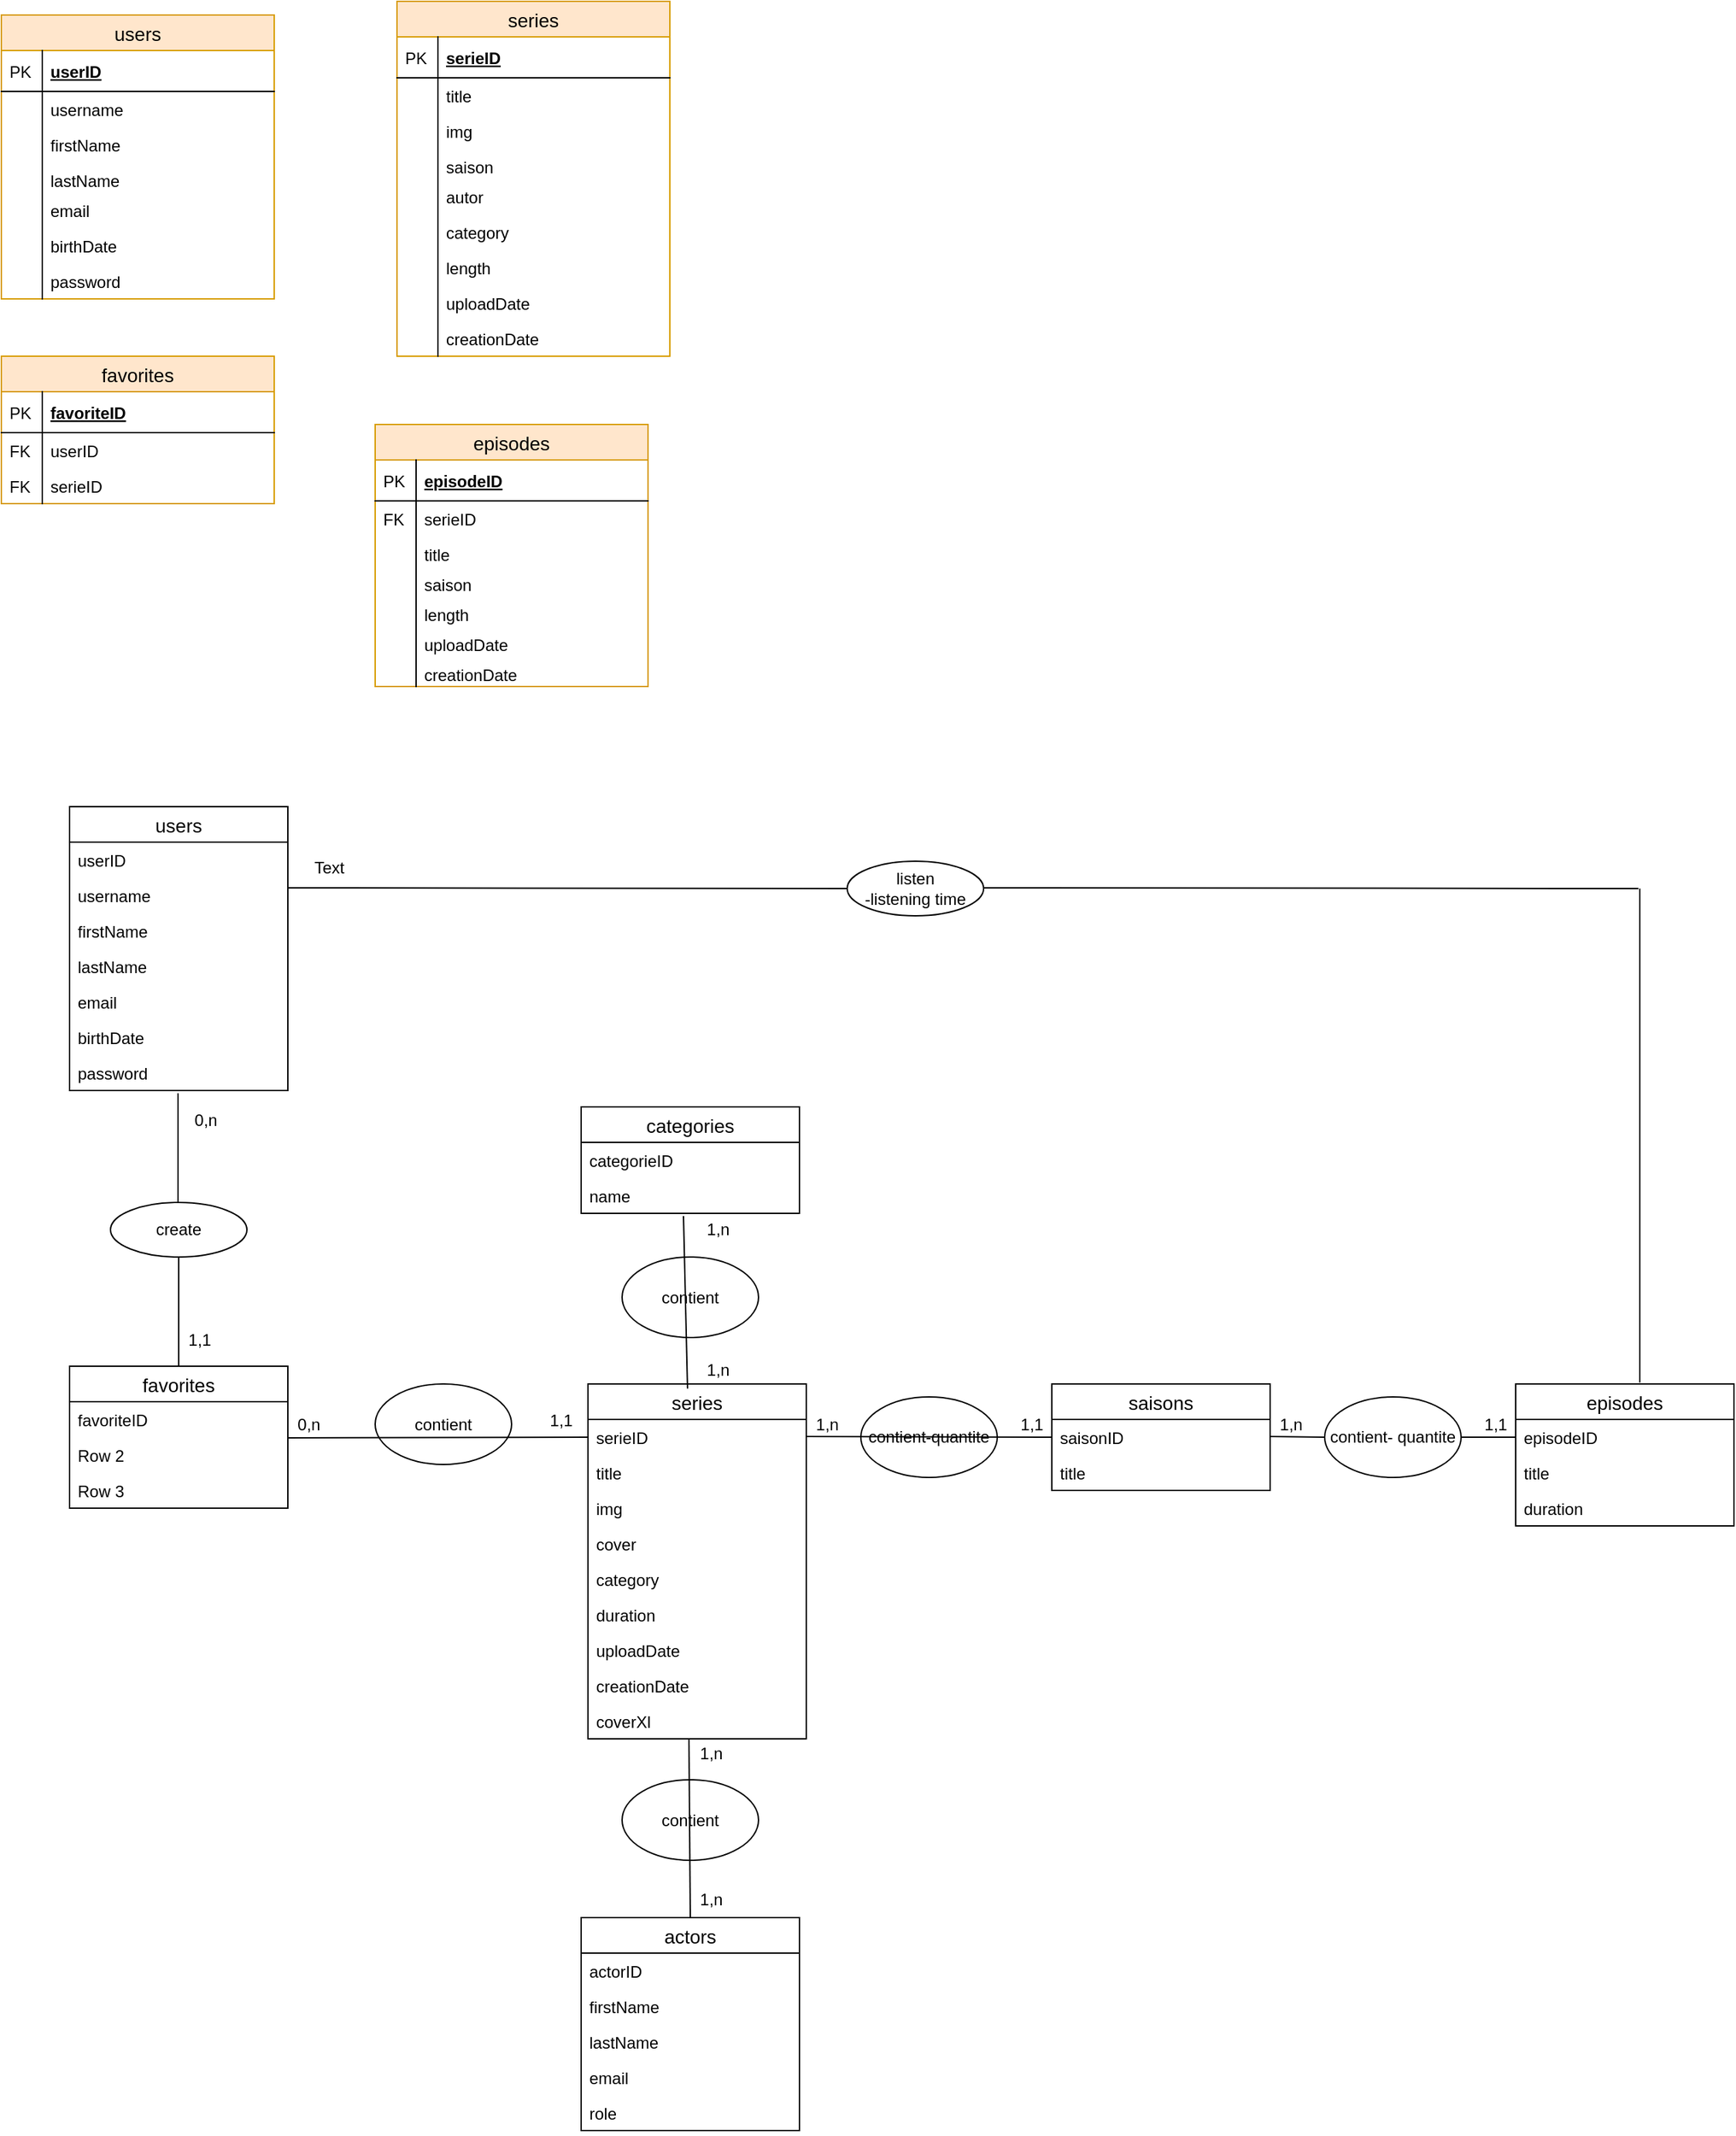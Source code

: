 <mxfile version="13.1.12" type="device"><diagram id="crgPPDmMDGLK45nEYHsA" name="Page-1"><mxGraphModel dx="2003" dy="1057" grid="1" gridSize="10" guides="1" tooltips="1" connect="1" arrows="1" fold="1" page="1" pageScale="1" pageWidth="827" pageHeight="1169" math="0" shadow="0"><root><mxCell id="0"/><mxCell id="1" parent="0"/><mxCell id="2c1W7sMY2z78DCU96p5a-81" value="users" style="swimlane;fontStyle=0;childLayout=stackLayout;horizontal=1;startSize=26;horizontalStack=0;resizeParent=1;resizeParentMax=0;resizeLast=0;collapsible=1;marginBottom=0;align=center;fontSize=14;strokeWidth=1;fillColor=#ffe6cc;strokeColor=#d79b00;" parent="1" vertex="1"><mxGeometry x="40" y="40" width="200" height="208" as="geometry"/></mxCell><mxCell id="2c1W7sMY2z78DCU96p5a-82" value="userID" style="shape=partialRectangle;top=0;left=0;right=0;bottom=1;align=left;verticalAlign=middle;fillColor=none;spacingLeft=34;spacingRight=4;overflow=hidden;rotatable=0;points=[[0,0.5],[1,0.5]];portConstraint=eastwest;dropTarget=0;fontStyle=5;fontSize=12;" parent="2c1W7sMY2z78DCU96p5a-81" vertex="1"><mxGeometry y="26" width="200" height="30" as="geometry"/></mxCell><mxCell id="2c1W7sMY2z78DCU96p5a-83" value="PK" style="shape=partialRectangle;top=0;left=0;bottom=0;fillColor=none;align=left;verticalAlign=middle;spacingLeft=4;spacingRight=4;overflow=hidden;rotatable=0;points=[];portConstraint=eastwest;part=1;fontSize=12;" parent="2c1W7sMY2z78DCU96p5a-82" vertex="1" connectable="0"><mxGeometry width="30" height="30" as="geometry"/></mxCell><mxCell id="2c1W7sMY2z78DCU96p5a-84" value="username" style="shape=partialRectangle;top=0;left=0;right=0;bottom=0;align=left;verticalAlign=top;fillColor=none;spacingLeft=34;spacingRight=4;overflow=hidden;rotatable=0;points=[[0,0.5],[1,0.5]];portConstraint=eastwest;dropTarget=0;fontSize=12;" parent="2c1W7sMY2z78DCU96p5a-81" vertex="1"><mxGeometry y="56" width="200" height="26" as="geometry"/></mxCell><mxCell id="2c1W7sMY2z78DCU96p5a-85" value="" style="shape=partialRectangle;top=0;left=0;bottom=0;fillColor=none;align=left;verticalAlign=top;spacingLeft=4;spacingRight=4;overflow=hidden;rotatable=0;points=[];portConstraint=eastwest;part=1;fontSize=12;" parent="2c1W7sMY2z78DCU96p5a-84" vertex="1" connectable="0"><mxGeometry width="30" height="26" as="geometry"/></mxCell><mxCell id="2c1W7sMY2z78DCU96p5a-86" value="firstName" style="shape=partialRectangle;top=0;left=0;right=0;bottom=0;align=left;verticalAlign=top;fillColor=none;spacingLeft=34;spacingRight=4;overflow=hidden;rotatable=0;points=[[0,0.5],[1,0.5]];portConstraint=eastwest;dropTarget=0;fontSize=12;" parent="2c1W7sMY2z78DCU96p5a-81" vertex="1"><mxGeometry y="82" width="200" height="26" as="geometry"/></mxCell><mxCell id="2c1W7sMY2z78DCU96p5a-87" value="" style="shape=partialRectangle;top=0;left=0;bottom=0;fillColor=none;align=left;verticalAlign=top;spacingLeft=4;spacingRight=4;overflow=hidden;rotatable=0;points=[];portConstraint=eastwest;part=1;fontSize=12;" parent="2c1W7sMY2z78DCU96p5a-86" vertex="1" connectable="0"><mxGeometry width="30" height="26" as="geometry"/></mxCell><mxCell id="2c1W7sMY2z78DCU96p5a-88" value="lastName" style="shape=partialRectangle;top=0;left=0;right=0;bottom=0;align=left;verticalAlign=top;fillColor=none;spacingLeft=34;spacingRight=4;overflow=hidden;rotatable=0;points=[[0,0.5],[1,0.5]];portConstraint=eastwest;dropTarget=0;fontSize=12;" parent="2c1W7sMY2z78DCU96p5a-81" vertex="1"><mxGeometry y="108" width="200" height="22" as="geometry"/></mxCell><mxCell id="2c1W7sMY2z78DCU96p5a-89" value="" style="shape=partialRectangle;top=0;left=0;bottom=0;fillColor=none;align=left;verticalAlign=top;spacingLeft=4;spacingRight=4;overflow=hidden;rotatable=0;points=[];portConstraint=eastwest;part=1;fontSize=12;" parent="2c1W7sMY2z78DCU96p5a-88" vertex="1" connectable="0"><mxGeometry width="30" height="22" as="geometry"/></mxCell><mxCell id="2c1W7sMY2z78DCU96p5a-96" value="email" style="shape=partialRectangle;top=0;left=0;right=0;bottom=0;align=left;verticalAlign=top;fillColor=none;spacingLeft=34;spacingRight=4;overflow=hidden;rotatable=0;points=[[0,0.5],[1,0.5]];portConstraint=eastwest;dropTarget=0;fontSize=12;strokeWidth=1;" parent="2c1W7sMY2z78DCU96p5a-81" vertex="1"><mxGeometry y="130" width="200" height="26" as="geometry"/></mxCell><mxCell id="2c1W7sMY2z78DCU96p5a-97" value="" style="shape=partialRectangle;top=0;left=0;bottom=0;fillColor=none;align=left;verticalAlign=top;spacingLeft=4;spacingRight=4;overflow=hidden;rotatable=0;points=[];portConstraint=eastwest;part=1;fontSize=12;" parent="2c1W7sMY2z78DCU96p5a-96" vertex="1" connectable="0"><mxGeometry width="30" height="26" as="geometry"/></mxCell><mxCell id="2c1W7sMY2z78DCU96p5a-98" value="birthDate" style="shape=partialRectangle;top=0;left=0;right=0;bottom=0;align=left;verticalAlign=top;fillColor=none;spacingLeft=34;spacingRight=4;overflow=hidden;rotatable=0;points=[[0,0.5],[1,0.5]];portConstraint=eastwest;dropTarget=0;fontSize=12;strokeWidth=1;" parent="2c1W7sMY2z78DCU96p5a-81" vertex="1"><mxGeometry y="156" width="200" height="26" as="geometry"/></mxCell><mxCell id="2c1W7sMY2z78DCU96p5a-99" value="" style="shape=partialRectangle;top=0;left=0;bottom=0;fillColor=none;align=left;verticalAlign=top;spacingLeft=4;spacingRight=4;overflow=hidden;rotatable=0;points=[];portConstraint=eastwest;part=1;fontSize=12;" parent="2c1W7sMY2z78DCU96p5a-98" vertex="1" connectable="0"><mxGeometry width="30" height="26" as="geometry"/></mxCell><mxCell id="2c1W7sMY2z78DCU96p5a-100" value="password" style="shape=partialRectangle;top=0;left=0;right=0;bottom=0;align=left;verticalAlign=top;fillColor=none;spacingLeft=34;spacingRight=4;overflow=hidden;rotatable=0;points=[[0,0.5],[1,0.5]];portConstraint=eastwest;dropTarget=0;fontSize=12;strokeWidth=1;" parent="2c1W7sMY2z78DCU96p5a-81" vertex="1"><mxGeometry y="182" width="200" height="26" as="geometry"/></mxCell><mxCell id="2c1W7sMY2z78DCU96p5a-101" value="" style="shape=partialRectangle;top=0;left=0;bottom=0;fillColor=none;align=left;verticalAlign=top;spacingLeft=4;spacingRight=4;overflow=hidden;rotatable=0;points=[];portConstraint=eastwest;part=1;fontSize=12;" parent="2c1W7sMY2z78DCU96p5a-100" vertex="1" connectable="0"><mxGeometry width="30" height="26" as="geometry"/></mxCell><mxCell id="2c1W7sMY2z78DCU96p5a-152" value="favorites" style="swimlane;fontStyle=0;childLayout=stackLayout;horizontal=1;startSize=26;horizontalStack=0;resizeParent=1;resizeParentMax=0;resizeLast=0;collapsible=1;marginBottom=0;align=center;fontSize=14;strokeWidth=1;fillColor=#ffe6cc;strokeColor=#d79b00;" parent="1" vertex="1"><mxGeometry x="40" y="290" width="200" height="108" as="geometry"/></mxCell><mxCell id="2c1W7sMY2z78DCU96p5a-153" value="favoriteID" style="shape=partialRectangle;top=0;left=0;right=0;bottom=1;align=left;verticalAlign=middle;fillColor=none;spacingLeft=34;spacingRight=4;overflow=hidden;rotatable=0;points=[[0,0.5],[1,0.5]];portConstraint=eastwest;dropTarget=0;fontStyle=5;fontSize=12;" parent="2c1W7sMY2z78DCU96p5a-152" vertex="1"><mxGeometry y="26" width="200" height="30" as="geometry"/></mxCell><mxCell id="2c1W7sMY2z78DCU96p5a-154" value="PK" style="shape=partialRectangle;top=0;left=0;bottom=0;fillColor=none;align=left;verticalAlign=middle;spacingLeft=4;spacingRight=4;overflow=hidden;rotatable=0;points=[];portConstraint=eastwest;part=1;fontSize=12;" parent="2c1W7sMY2z78DCU96p5a-153" vertex="1" connectable="0"><mxGeometry width="30" height="30" as="geometry"/></mxCell><mxCell id="2c1W7sMY2z78DCU96p5a-155" value="userID" style="shape=partialRectangle;top=0;left=0;right=0;bottom=0;align=left;verticalAlign=top;fillColor=none;spacingLeft=34;spacingRight=4;overflow=hidden;rotatable=0;points=[[0,0.5],[1,0.5]];portConstraint=eastwest;dropTarget=0;fontSize=12;strokeWidth=1;" parent="2c1W7sMY2z78DCU96p5a-152" vertex="1"><mxGeometry y="56" width="200" height="26" as="geometry"/></mxCell><mxCell id="2c1W7sMY2z78DCU96p5a-156" value="FK" style="shape=partialRectangle;top=0;left=0;bottom=0;fillColor=none;align=left;verticalAlign=top;spacingLeft=4;spacingRight=4;overflow=hidden;rotatable=0;points=[];portConstraint=eastwest;part=1;fontSize=12;" parent="2c1W7sMY2z78DCU96p5a-155" vertex="1" connectable="0"><mxGeometry width="30" height="26" as="geometry"/></mxCell><mxCell id="2c1W7sMY2z78DCU96p5a-168" value="serieID" style="shape=partialRectangle;top=0;left=0;right=0;bottom=0;align=left;verticalAlign=top;fillColor=none;spacingLeft=34;spacingRight=4;overflow=hidden;rotatable=0;points=[[0,0.5],[1,0.5]];portConstraint=eastwest;dropTarget=0;fontSize=12;strokeWidth=1;" parent="2c1W7sMY2z78DCU96p5a-152" vertex="1"><mxGeometry y="82" width="200" height="26" as="geometry"/></mxCell><mxCell id="2c1W7sMY2z78DCU96p5a-169" value="FK" style="shape=partialRectangle;top=0;left=0;bottom=0;fillColor=none;align=left;verticalAlign=top;spacingLeft=4;spacingRight=4;overflow=hidden;rotatable=0;points=[];portConstraint=eastwest;part=1;fontSize=12;" parent="2c1W7sMY2z78DCU96p5a-168" vertex="1" connectable="0"><mxGeometry width="30" height="26" as="geometry"/></mxCell><mxCell id="2c1W7sMY2z78DCU96p5a-123" value="episodes" style="swimlane;fontStyle=0;childLayout=stackLayout;horizontal=1;startSize=26;horizontalStack=0;resizeParent=1;resizeParentMax=0;resizeLast=0;collapsible=1;marginBottom=0;align=center;fontSize=14;strokeWidth=1;fillColor=#ffe6cc;strokeColor=#d79b00;" parent="1" vertex="1"><mxGeometry x="314" y="340" width="200" height="192" as="geometry"/></mxCell><mxCell id="2c1W7sMY2z78DCU96p5a-124" value="episodeID" style="shape=partialRectangle;top=0;left=0;right=0;bottom=1;align=left;verticalAlign=middle;fillColor=none;spacingLeft=34;spacingRight=4;overflow=hidden;rotatable=0;points=[[0,0.5],[1,0.5]];portConstraint=eastwest;dropTarget=0;fontStyle=5;fontSize=12;" parent="2c1W7sMY2z78DCU96p5a-123" vertex="1"><mxGeometry y="26" width="200" height="30" as="geometry"/></mxCell><mxCell id="2c1W7sMY2z78DCU96p5a-125" value="PK" style="shape=partialRectangle;top=0;left=0;bottom=0;fillColor=none;align=left;verticalAlign=middle;spacingLeft=4;spacingRight=4;overflow=hidden;rotatable=0;points=[];portConstraint=eastwest;part=1;fontSize=12;" parent="2c1W7sMY2z78DCU96p5a-124" vertex="1" connectable="0"><mxGeometry width="30" height="30" as="geometry"/></mxCell><mxCell id="2c1W7sMY2z78DCU96p5a-142" value="serieID" style="shape=partialRectangle;top=0;left=0;right=0;bottom=0;align=left;verticalAlign=top;fillColor=none;spacingLeft=34;spacingRight=4;overflow=hidden;rotatable=0;points=[[0,0.5],[1,0.5]];portConstraint=eastwest;dropTarget=0;fontSize=12;strokeWidth=1;" parent="2c1W7sMY2z78DCU96p5a-123" vertex="1"><mxGeometry y="56" width="200" height="26" as="geometry"/></mxCell><mxCell id="2c1W7sMY2z78DCU96p5a-143" value="FK" style="shape=partialRectangle;top=0;left=0;bottom=0;fillColor=none;align=left;verticalAlign=top;spacingLeft=4;spacingRight=4;overflow=hidden;rotatable=0;points=[];portConstraint=eastwest;part=1;fontSize=12;" parent="2c1W7sMY2z78DCU96p5a-142" vertex="1" connectable="0"><mxGeometry width="30" height="26" as="geometry"/></mxCell><mxCell id="2c1W7sMY2z78DCU96p5a-130" value="title" style="shape=partialRectangle;top=0;left=0;right=0;bottom=0;align=left;verticalAlign=top;fillColor=none;spacingLeft=34;spacingRight=4;overflow=hidden;rotatable=0;points=[[0,0.5],[1,0.5]];portConstraint=eastwest;dropTarget=0;fontSize=12;" parent="2c1W7sMY2z78DCU96p5a-123" vertex="1"><mxGeometry y="82" width="200" height="22" as="geometry"/></mxCell><mxCell id="2c1W7sMY2z78DCU96p5a-131" value="" style="shape=partialRectangle;top=0;left=0;bottom=0;fillColor=none;align=left;verticalAlign=top;spacingLeft=4;spacingRight=4;overflow=hidden;rotatable=0;points=[];portConstraint=eastwest;part=1;fontSize=12;" parent="2c1W7sMY2z78DCU96p5a-130" vertex="1" connectable="0"><mxGeometry width="30" height="22" as="geometry"/></mxCell><mxCell id="2c1W7sMY2z78DCU96p5a-144" value="saison" style="shape=partialRectangle;top=0;left=0;right=0;bottom=0;align=left;verticalAlign=top;fillColor=none;spacingLeft=34;spacingRight=4;overflow=hidden;rotatable=0;points=[[0,0.5],[1,0.5]];portConstraint=eastwest;dropTarget=0;fontSize=12;" parent="2c1W7sMY2z78DCU96p5a-123" vertex="1"><mxGeometry y="104" width="200" height="22" as="geometry"/></mxCell><mxCell id="2c1W7sMY2z78DCU96p5a-145" value="" style="shape=partialRectangle;top=0;left=0;bottom=0;fillColor=none;align=left;verticalAlign=top;spacingLeft=4;spacingRight=4;overflow=hidden;rotatable=0;points=[];portConstraint=eastwest;part=1;fontSize=12;" parent="2c1W7sMY2z78DCU96p5a-144" vertex="1" connectable="0"><mxGeometry width="30" height="22" as="geometry"/></mxCell><mxCell id="2c1W7sMY2z78DCU96p5a-146" value="length" style="shape=partialRectangle;top=0;left=0;right=0;bottom=0;align=left;verticalAlign=top;fillColor=none;spacingLeft=34;spacingRight=4;overflow=hidden;rotatable=0;points=[[0,0.5],[1,0.5]];portConstraint=eastwest;dropTarget=0;fontSize=12;" parent="2c1W7sMY2z78DCU96p5a-123" vertex="1"><mxGeometry y="126" width="200" height="22" as="geometry"/></mxCell><mxCell id="2c1W7sMY2z78DCU96p5a-147" value="" style="shape=partialRectangle;top=0;left=0;bottom=0;fillColor=none;align=left;verticalAlign=top;spacingLeft=4;spacingRight=4;overflow=hidden;rotatable=0;points=[];portConstraint=eastwest;part=1;fontSize=12;" parent="2c1W7sMY2z78DCU96p5a-146" vertex="1" connectable="0"><mxGeometry width="30" height="22" as="geometry"/></mxCell><mxCell id="2c1W7sMY2z78DCU96p5a-148" value="uploadDate" style="shape=partialRectangle;top=0;left=0;right=0;bottom=0;align=left;verticalAlign=top;fillColor=none;spacingLeft=34;spacingRight=4;overflow=hidden;rotatable=0;points=[[0,0.5],[1,0.5]];portConstraint=eastwest;dropTarget=0;fontSize=12;" parent="2c1W7sMY2z78DCU96p5a-123" vertex="1"><mxGeometry y="148" width="200" height="22" as="geometry"/></mxCell><mxCell id="2c1W7sMY2z78DCU96p5a-149" value="" style="shape=partialRectangle;top=0;left=0;bottom=0;fillColor=none;align=left;verticalAlign=top;spacingLeft=4;spacingRight=4;overflow=hidden;rotatable=0;points=[];portConstraint=eastwest;part=1;fontSize=12;" parent="2c1W7sMY2z78DCU96p5a-148" vertex="1" connectable="0"><mxGeometry width="30" height="22" as="geometry"/></mxCell><mxCell id="2c1W7sMY2z78DCU96p5a-150" value="creationDate" style="shape=partialRectangle;top=0;left=0;right=0;bottom=0;align=left;verticalAlign=top;fillColor=none;spacingLeft=34;spacingRight=4;overflow=hidden;rotatable=0;points=[[0,0.5],[1,0.5]];portConstraint=eastwest;dropTarget=0;fontSize=12;" parent="2c1W7sMY2z78DCU96p5a-123" vertex="1"><mxGeometry y="170" width="200" height="22" as="geometry"/></mxCell><mxCell id="2c1W7sMY2z78DCU96p5a-151" value="" style="shape=partialRectangle;top=0;left=0;bottom=0;fillColor=none;align=left;verticalAlign=top;spacingLeft=4;spacingRight=4;overflow=hidden;rotatable=0;points=[];portConstraint=eastwest;part=1;fontSize=12;" parent="2c1W7sMY2z78DCU96p5a-150" vertex="1" connectable="0"><mxGeometry width="30" height="22" as="geometry"/></mxCell><mxCell id="Onek65kMR83XtHB4tapz-20" value="favorites" style="swimlane;fontStyle=0;childLayout=stackLayout;horizontal=1;startSize=26;horizontalStack=0;resizeParent=1;resizeParentMax=0;resizeLast=0;collapsible=1;marginBottom=0;align=center;fontSize=14;" parent="1" vertex="1"><mxGeometry x="90" y="1030" width="160" height="104" as="geometry"/></mxCell><mxCell id="Onek65kMR83XtHB4tapz-21" value="favoriteID" style="text;strokeColor=none;fillColor=none;spacingLeft=4;spacingRight=4;overflow=hidden;rotatable=0;points=[[0,0.5],[1,0.5]];portConstraint=eastwest;fontSize=12;" parent="Onek65kMR83XtHB4tapz-20" vertex="1"><mxGeometry y="26" width="160" height="26" as="geometry"/></mxCell><mxCell id="Onek65kMR83XtHB4tapz-22" value="Row 2" style="text;strokeColor=none;fillColor=none;spacingLeft=4;spacingRight=4;overflow=hidden;rotatable=0;points=[[0,0.5],[1,0.5]];portConstraint=eastwest;fontSize=12;" parent="Onek65kMR83XtHB4tapz-20" vertex="1"><mxGeometry y="52" width="160" height="26" as="geometry"/></mxCell><mxCell id="Onek65kMR83XtHB4tapz-23" value="Row 3" style="text;strokeColor=none;fillColor=none;spacingLeft=4;spacingRight=4;overflow=hidden;rotatable=0;points=[[0,0.5],[1,0.5]];portConstraint=eastwest;fontSize=12;" parent="Onek65kMR83XtHB4tapz-20" vertex="1"><mxGeometry y="78" width="160" height="26" as="geometry"/></mxCell><mxCell id="Onek65kMR83XtHB4tapz-24" value="create" style="ellipse;whiteSpace=wrap;html=1;align=center;" parent="1" vertex="1"><mxGeometry x="120" y="910" width="100" height="40" as="geometry"/></mxCell><mxCell id="Onek65kMR83XtHB4tapz-25" value="" style="endArrow=none;html=1;rounded=0;exitX=0.5;exitY=1;exitDx=0;exitDy=0;" parent="1" source="Onek65kMR83XtHB4tapz-24" target="Onek65kMR83XtHB4tapz-20" edge="1"><mxGeometry relative="1" as="geometry"><mxPoint x="180" y="950" as="sourcePoint"/><mxPoint x="340" y="950" as="targetPoint"/></mxGeometry></mxCell><mxCell id="Onek65kMR83XtHB4tapz-26" value="" style="endArrow=none;html=1;rounded=0;exitX=0.5;exitY=1;exitDx=0;exitDy=0;" parent="1" edge="1"><mxGeometry relative="1" as="geometry"><mxPoint x="169.5" y="830" as="sourcePoint"/><mxPoint x="169.5" y="910" as="targetPoint"/></mxGeometry></mxCell><mxCell id="Onek65kMR83XtHB4tapz-1" value="users" style="swimlane;fontStyle=0;childLayout=stackLayout;horizontal=1;startSize=26;horizontalStack=0;resizeParent=1;resizeParentMax=0;resizeLast=0;collapsible=1;marginBottom=0;align=center;fontSize=14;" parent="1" vertex="1"><mxGeometry x="90" y="620" width="160" height="208" as="geometry"/></mxCell><mxCell id="Onek65kMR83XtHB4tapz-2" value="userID" style="text;strokeColor=none;fillColor=none;spacingLeft=4;spacingRight=4;overflow=hidden;rotatable=0;points=[[0,0.5],[1,0.5]];portConstraint=eastwest;fontSize=12;" parent="Onek65kMR83XtHB4tapz-1" vertex="1"><mxGeometry y="26" width="160" height="26" as="geometry"/></mxCell><mxCell id="Onek65kMR83XtHB4tapz-3" value="username" style="text;strokeColor=none;fillColor=none;spacingLeft=4;spacingRight=4;overflow=hidden;rotatable=0;points=[[0,0.5],[1,0.5]];portConstraint=eastwest;fontSize=12;" parent="Onek65kMR83XtHB4tapz-1" vertex="1"><mxGeometry y="52" width="160" height="26" as="geometry"/></mxCell><mxCell id="Onek65kMR83XtHB4tapz-4" value="firstName" style="text;strokeColor=none;fillColor=none;spacingLeft=4;spacingRight=4;overflow=hidden;rotatable=0;points=[[0,0.5],[1,0.5]];portConstraint=eastwest;fontSize=12;" parent="Onek65kMR83XtHB4tapz-1" vertex="1"><mxGeometry y="78" width="160" height="26" as="geometry"/></mxCell><mxCell id="Onek65kMR83XtHB4tapz-5" value="lastName" style="text;strokeColor=none;fillColor=none;spacingLeft=4;spacingRight=4;overflow=hidden;rotatable=0;points=[[0,0.5],[1,0.5]];portConstraint=eastwest;fontSize=12;" parent="Onek65kMR83XtHB4tapz-1" vertex="1"><mxGeometry y="104" width="160" height="26" as="geometry"/></mxCell><mxCell id="Onek65kMR83XtHB4tapz-6" value="email" style="text;strokeColor=none;fillColor=none;spacingLeft=4;spacingRight=4;overflow=hidden;rotatable=0;points=[[0,0.5],[1,0.5]];portConstraint=eastwest;fontSize=12;" parent="Onek65kMR83XtHB4tapz-1" vertex="1"><mxGeometry y="130" width="160" height="26" as="geometry"/></mxCell><mxCell id="Onek65kMR83XtHB4tapz-7" value="birthDate" style="text;strokeColor=none;fillColor=none;spacingLeft=4;spacingRight=4;overflow=hidden;rotatable=0;points=[[0,0.5],[1,0.5]];portConstraint=eastwest;fontSize=12;" parent="Onek65kMR83XtHB4tapz-1" vertex="1"><mxGeometry y="156" width="160" height="26" as="geometry"/></mxCell><mxCell id="Onek65kMR83XtHB4tapz-8" value="password" style="text;strokeColor=none;fillColor=none;spacingLeft=4;spacingRight=4;overflow=hidden;rotatable=0;points=[[0,0.5],[1,0.5]];portConstraint=eastwest;fontSize=12;" parent="Onek65kMR83XtHB4tapz-1" vertex="1"><mxGeometry y="182" width="160" height="26" as="geometry"/></mxCell><mxCell id="Onek65kMR83XtHB4tapz-27" value="0,n" style="text;html=1;strokeColor=none;fillColor=none;align=center;verticalAlign=middle;whiteSpace=wrap;rounded=0;" parent="1" vertex="1"><mxGeometry x="170" y="840" width="40" height="20" as="geometry"/></mxCell><mxCell id="Onek65kMR83XtHB4tapz-28" value="1,1" style="text;html=1;align=center;verticalAlign=middle;resizable=0;points=[];autosize=1;" parent="1" vertex="1"><mxGeometry x="170" y="1001" width="30" height="20" as="geometry"/></mxCell><mxCell id="Onek65kMR83XtHB4tapz-29" value="&lt;div&gt;contient-quantite&lt;/div&gt;" style="ellipse;whiteSpace=wrap;html=1;align=center;" parent="1" vertex="1"><mxGeometry x="670" y="1052.5" width="100" height="59" as="geometry"/></mxCell><mxCell id="Onek65kMR83XtHB4tapz-34" value="" style="endArrow=none;html=1;rounded=0;entryX=0;entryY=0.5;entryDx=0;entryDy=0;" parent="1" target="Onek65kMR83XtHB4tapz-18" edge="1"><mxGeometry relative="1" as="geometry"><mxPoint x="630" y="1081.5" as="sourcePoint"/><mxPoint x="790" y="1081.5" as="targetPoint"/></mxGeometry></mxCell><mxCell id="Onek65kMR83XtHB4tapz-35" value="" style="endArrow=none;html=1;rounded=0;entryX=0;entryY=0.5;entryDx=0;entryDy=0;" parent="1" source="Onek65kMR83XtHB4tapz-32" edge="1"><mxGeometry relative="1" as="geometry"><mxPoint x="970" y="1081.5" as="sourcePoint"/><mxPoint x="1150" y="1082" as="targetPoint"/></mxGeometry></mxCell><mxCell id="Onek65kMR83XtHB4tapz-36" value="1,n" style="text;html=1;align=center;verticalAlign=middle;resizable=0;points=[];autosize=1;" parent="1" vertex="1"><mxGeometry x="630" y="1062.5" width="30" height="20" as="geometry"/></mxCell><mxCell id="Onek65kMR83XtHB4tapz-37" value="1,1" style="text;html=1;align=center;verticalAlign=middle;resizable=0;points=[];autosize=1;" parent="1" vertex="1"><mxGeometry x="780" y="1062.5" width="30" height="20" as="geometry"/></mxCell><mxCell id="Onek65kMR83XtHB4tapz-38" value="1,n" style="text;html=1;align=center;verticalAlign=middle;resizable=0;points=[];autosize=1;" parent="1" vertex="1"><mxGeometry x="970" y="1062.5" width="30" height="20" as="geometry"/></mxCell><mxCell id="Onek65kMR83XtHB4tapz-39" value="1,1" style="text;html=1;align=center;verticalAlign=middle;resizable=0;points=[];autosize=1;" parent="1" vertex="1"><mxGeometry x="1120" y="1062.5" width="30" height="20" as="geometry"/></mxCell><mxCell id="Onek65kMR83XtHB4tapz-17" value="saisons" style="swimlane;fontStyle=0;childLayout=stackLayout;horizontal=1;startSize=26;horizontalStack=0;resizeParent=1;resizeParentMax=0;resizeLast=0;collapsible=1;marginBottom=0;align=center;fontSize=14;" parent="1" vertex="1"><mxGeometry x="810" y="1043" width="160" height="78" as="geometry"/></mxCell><mxCell id="Onek65kMR83XtHB4tapz-18" value="saisonID" style="text;strokeColor=none;fillColor=none;spacingLeft=4;spacingRight=4;overflow=hidden;rotatable=0;points=[[0,0.5],[1,0.5]];portConstraint=eastwest;fontSize=12;" parent="Onek65kMR83XtHB4tapz-17" vertex="1"><mxGeometry y="26" width="160" height="26" as="geometry"/></mxCell><mxCell id="Onek65kMR83XtHB4tapz-19" value="title" style="text;strokeColor=none;fillColor=none;spacingLeft=4;spacingRight=4;overflow=hidden;rotatable=0;points=[[0,0.5],[1,0.5]];portConstraint=eastwest;fontSize=12;" parent="Onek65kMR83XtHB4tapz-17" vertex="1"><mxGeometry y="52" width="160" height="26" as="geometry"/></mxCell><mxCell id="2c1W7sMY2z78DCU96p5a-104" value="series" style="swimlane;fontStyle=0;childLayout=stackLayout;horizontal=1;startSize=26;horizontalStack=0;resizeParent=1;resizeParentMax=0;resizeLast=0;collapsible=1;marginBottom=0;align=center;fontSize=14;strokeWidth=1;fillColor=#ffe6cc;strokeColor=#d79b00;" parent="1" vertex="1"><mxGeometry x="330" y="30" width="200" height="260" as="geometry"><mxRectangle x="280" y="40" width="70" height="26" as="alternateBounds"/></mxGeometry></mxCell><mxCell id="2c1W7sMY2z78DCU96p5a-105" value="serieID" style="shape=partialRectangle;top=0;left=0;right=0;bottom=1;align=left;verticalAlign=middle;fillColor=none;spacingLeft=34;spacingRight=4;overflow=hidden;rotatable=0;points=[[0,0.5],[1,0.5]];portConstraint=eastwest;dropTarget=0;fontStyle=5;fontSize=12;" parent="2c1W7sMY2z78DCU96p5a-104" vertex="1"><mxGeometry y="26" width="200" height="30" as="geometry"/></mxCell><mxCell id="2c1W7sMY2z78DCU96p5a-106" value="PK" style="shape=partialRectangle;top=0;left=0;bottom=0;fillColor=none;align=left;verticalAlign=middle;spacingLeft=4;spacingRight=4;overflow=hidden;rotatable=0;points=[];portConstraint=eastwest;part=1;fontSize=12;" parent="2c1W7sMY2z78DCU96p5a-105" vertex="1" connectable="0"><mxGeometry width="30" height="30" as="geometry"/></mxCell><mxCell id="2c1W7sMY2z78DCU96p5a-107" value="title" style="shape=partialRectangle;top=0;left=0;right=0;bottom=0;align=left;verticalAlign=top;fillColor=none;spacingLeft=34;spacingRight=4;overflow=hidden;rotatable=0;points=[[0,0.5],[1,0.5]];portConstraint=eastwest;dropTarget=0;fontSize=12;" parent="2c1W7sMY2z78DCU96p5a-104" vertex="1"><mxGeometry y="56" width="200" height="26" as="geometry"/></mxCell><mxCell id="2c1W7sMY2z78DCU96p5a-108" value="" style="shape=partialRectangle;top=0;left=0;bottom=0;fillColor=none;align=left;verticalAlign=top;spacingLeft=4;spacingRight=4;overflow=hidden;rotatable=0;points=[];portConstraint=eastwest;part=1;fontSize=12;" parent="2c1W7sMY2z78DCU96p5a-107" vertex="1" connectable="0"><mxGeometry width="30" height="26" as="geometry"/></mxCell><mxCell id="2c1W7sMY2z78DCU96p5a-109" value="img" style="shape=partialRectangle;top=0;left=0;right=0;bottom=0;align=left;verticalAlign=top;fillColor=none;spacingLeft=34;spacingRight=4;overflow=hidden;rotatable=0;points=[[0,0.5],[1,0.5]];portConstraint=eastwest;dropTarget=0;fontSize=12;" parent="2c1W7sMY2z78DCU96p5a-104" vertex="1"><mxGeometry y="82" width="200" height="26" as="geometry"/></mxCell><mxCell id="2c1W7sMY2z78DCU96p5a-110" value="" style="shape=partialRectangle;top=0;left=0;bottom=0;fillColor=none;align=left;verticalAlign=top;spacingLeft=4;spacingRight=4;overflow=hidden;rotatable=0;points=[];portConstraint=eastwest;part=1;fontSize=12;" parent="2c1W7sMY2z78DCU96p5a-109" vertex="1" connectable="0"><mxGeometry width="30" height="26" as="geometry"/></mxCell><mxCell id="2c1W7sMY2z78DCU96p5a-111" value="saison" style="shape=partialRectangle;top=0;left=0;right=0;bottom=0;align=left;verticalAlign=top;fillColor=none;spacingLeft=34;spacingRight=4;overflow=hidden;rotatable=0;points=[[0,0.5],[1,0.5]];portConstraint=eastwest;dropTarget=0;fontSize=12;" parent="2c1W7sMY2z78DCU96p5a-104" vertex="1"><mxGeometry y="108" width="200" height="22" as="geometry"/></mxCell><mxCell id="2c1W7sMY2z78DCU96p5a-112" value="" style="shape=partialRectangle;top=0;left=0;bottom=0;fillColor=none;align=left;verticalAlign=top;spacingLeft=4;spacingRight=4;overflow=hidden;rotatable=0;points=[];portConstraint=eastwest;part=1;fontSize=12;" parent="2c1W7sMY2z78DCU96p5a-111" vertex="1" connectable="0"><mxGeometry width="30" height="22" as="geometry"/></mxCell><mxCell id="2c1W7sMY2z78DCU96p5a-113" value="autor" style="shape=partialRectangle;top=0;left=0;right=0;bottom=0;align=left;verticalAlign=top;fillColor=none;spacingLeft=34;spacingRight=4;overflow=hidden;rotatable=0;points=[[0,0.5],[1,0.5]];portConstraint=eastwest;dropTarget=0;fontSize=12;strokeWidth=1;" parent="2c1W7sMY2z78DCU96p5a-104" vertex="1"><mxGeometry y="130" width="200" height="26" as="geometry"/></mxCell><mxCell id="2c1W7sMY2z78DCU96p5a-114" value="" style="shape=partialRectangle;top=0;left=0;bottom=0;fillColor=none;align=left;verticalAlign=top;spacingLeft=4;spacingRight=4;overflow=hidden;rotatable=0;points=[];portConstraint=eastwest;part=1;fontSize=12;" parent="2c1W7sMY2z78DCU96p5a-113" vertex="1" connectable="0"><mxGeometry width="30" height="26" as="geometry"/></mxCell><mxCell id="2c1W7sMY2z78DCU96p5a-115" value="category" style="shape=partialRectangle;top=0;left=0;right=0;bottom=0;align=left;verticalAlign=top;fillColor=none;spacingLeft=34;spacingRight=4;overflow=hidden;rotatable=0;points=[[0,0.5],[1,0.5]];portConstraint=eastwest;dropTarget=0;fontSize=12;strokeWidth=1;" parent="2c1W7sMY2z78DCU96p5a-104" vertex="1"><mxGeometry y="156" width="200" height="26" as="geometry"/></mxCell><mxCell id="2c1W7sMY2z78DCU96p5a-116" value="" style="shape=partialRectangle;top=0;left=0;bottom=0;fillColor=none;align=left;verticalAlign=top;spacingLeft=4;spacingRight=4;overflow=hidden;rotatable=0;points=[];portConstraint=eastwest;part=1;fontSize=12;" parent="2c1W7sMY2z78DCU96p5a-115" vertex="1" connectable="0"><mxGeometry width="30" height="26" as="geometry"/></mxCell><mxCell id="2c1W7sMY2z78DCU96p5a-117" value="length" style="shape=partialRectangle;top=0;left=0;right=0;bottom=0;align=left;verticalAlign=top;fillColor=none;spacingLeft=34;spacingRight=4;overflow=hidden;rotatable=0;points=[[0,0.5],[1,0.5]];portConstraint=eastwest;dropTarget=0;fontSize=12;strokeWidth=1;" parent="2c1W7sMY2z78DCU96p5a-104" vertex="1"><mxGeometry y="182" width="200" height="26" as="geometry"/></mxCell><mxCell id="2c1W7sMY2z78DCU96p5a-118" value="" style="shape=partialRectangle;top=0;left=0;bottom=0;fillColor=none;align=left;verticalAlign=top;spacingLeft=4;spacingRight=4;overflow=hidden;rotatable=0;points=[];portConstraint=eastwest;part=1;fontSize=12;" parent="2c1W7sMY2z78DCU96p5a-117" vertex="1" connectable="0"><mxGeometry width="30" height="26" as="geometry"/></mxCell><mxCell id="2c1W7sMY2z78DCU96p5a-119" value="uploadDate" style="shape=partialRectangle;top=0;left=0;right=0;bottom=0;align=left;verticalAlign=top;fillColor=none;spacingLeft=34;spacingRight=4;overflow=hidden;rotatable=0;points=[[0,0.5],[1,0.5]];portConstraint=eastwest;dropTarget=0;fontSize=12;strokeWidth=1;" parent="2c1W7sMY2z78DCU96p5a-104" vertex="1"><mxGeometry y="208" width="200" height="26" as="geometry"/></mxCell><mxCell id="2c1W7sMY2z78DCU96p5a-120" value="" style="shape=partialRectangle;top=0;left=0;bottom=0;fillColor=none;align=left;verticalAlign=top;spacingLeft=4;spacingRight=4;overflow=hidden;rotatable=0;points=[];portConstraint=eastwest;part=1;fontSize=12;" parent="2c1W7sMY2z78DCU96p5a-119" vertex="1" connectable="0"><mxGeometry width="30" height="26" as="geometry"/></mxCell><mxCell id="2c1W7sMY2z78DCU96p5a-121" value="creationDate" style="shape=partialRectangle;top=0;left=0;right=0;bottom=0;align=left;verticalAlign=top;fillColor=none;spacingLeft=34;spacingRight=4;overflow=hidden;rotatable=0;points=[[0,0.5],[1,0.5]];portConstraint=eastwest;dropTarget=0;fontSize=12;strokeWidth=1;" parent="2c1W7sMY2z78DCU96p5a-104" vertex="1"><mxGeometry y="234" width="200" height="26" as="geometry"/></mxCell><mxCell id="2c1W7sMY2z78DCU96p5a-122" value="" style="shape=partialRectangle;top=0;left=0;bottom=0;fillColor=none;align=left;verticalAlign=top;spacingLeft=4;spacingRight=4;overflow=hidden;rotatable=0;points=[];portConstraint=eastwest;part=1;fontSize=12;" parent="2c1W7sMY2z78DCU96p5a-121" vertex="1" connectable="0"><mxGeometry width="30" height="26" as="geometry"/></mxCell><mxCell id="Onek65kMR83XtHB4tapz-9" value="series" style="swimlane;fontStyle=0;childLayout=stackLayout;horizontal=1;startSize=26;horizontalStack=0;resizeParent=1;resizeParentMax=0;resizeLast=0;collapsible=1;marginBottom=0;align=center;fontSize=14;" parent="1" vertex="1"><mxGeometry x="470" y="1043" width="160" height="260" as="geometry"/></mxCell><mxCell id="Onek65kMR83XtHB4tapz-10" value="serieID" style="text;strokeColor=none;fillColor=none;spacingLeft=4;spacingRight=4;overflow=hidden;rotatable=0;points=[[0,0.5],[1,0.5]];portConstraint=eastwest;fontSize=12;" parent="Onek65kMR83XtHB4tapz-9" vertex="1"><mxGeometry y="26" width="160" height="26" as="geometry"/></mxCell><mxCell id="Onek65kMR83XtHB4tapz-11" value="title" style="text;strokeColor=none;fillColor=none;spacingLeft=4;spacingRight=4;overflow=hidden;rotatable=0;points=[[0,0.5],[1,0.5]];portConstraint=eastwest;fontSize=12;" parent="Onek65kMR83XtHB4tapz-9" vertex="1"><mxGeometry y="52" width="160" height="26" as="geometry"/></mxCell><mxCell id="Onek65kMR83XtHB4tapz-60" value="img" style="text;strokeColor=none;fillColor=none;spacingLeft=4;spacingRight=4;overflow=hidden;rotatable=0;points=[[0,0.5],[1,0.5]];portConstraint=eastwest;fontSize=12;" parent="Onek65kMR83XtHB4tapz-9" vertex="1"><mxGeometry y="78" width="160" height="26" as="geometry"/></mxCell><mxCell id="Onek65kMR83XtHB4tapz-65" value="cover" style="text;strokeColor=none;fillColor=none;spacingLeft=4;spacingRight=4;overflow=hidden;rotatable=0;points=[[0,0.5],[1,0.5]];portConstraint=eastwest;fontSize=12;" parent="Onek65kMR83XtHB4tapz-9" vertex="1"><mxGeometry y="104" width="160" height="26" as="geometry"/></mxCell><mxCell id="Onek65kMR83XtHB4tapz-61" value="category" style="text;strokeColor=none;fillColor=none;spacingLeft=4;spacingRight=4;overflow=hidden;rotatable=0;points=[[0,0.5],[1,0.5]];portConstraint=eastwest;fontSize=12;" parent="Onek65kMR83XtHB4tapz-9" vertex="1"><mxGeometry y="130" width="160" height="26" as="geometry"/></mxCell><mxCell id="Onek65kMR83XtHB4tapz-62" value="duration" style="text;strokeColor=none;fillColor=none;spacingLeft=4;spacingRight=4;overflow=hidden;rotatable=0;points=[[0,0.5],[1,0.5]];portConstraint=eastwest;fontSize=12;" parent="Onek65kMR83XtHB4tapz-9" vertex="1"><mxGeometry y="156" width="160" height="26" as="geometry"/></mxCell><mxCell id="Onek65kMR83XtHB4tapz-63" value="uploadDate" style="text;strokeColor=none;fillColor=none;spacingLeft=4;spacingRight=4;overflow=hidden;rotatable=0;points=[[0,0.5],[1,0.5]];portConstraint=eastwest;fontSize=12;" parent="Onek65kMR83XtHB4tapz-9" vertex="1"><mxGeometry y="182" width="160" height="26" as="geometry"/></mxCell><mxCell id="Onek65kMR83XtHB4tapz-64" value="creationDate" style="text;strokeColor=none;fillColor=none;spacingLeft=4;spacingRight=4;overflow=hidden;rotatable=0;points=[[0,0.5],[1,0.5]];portConstraint=eastwest;fontSize=12;" parent="Onek65kMR83XtHB4tapz-9" vertex="1"><mxGeometry y="208" width="160" height="26" as="geometry"/></mxCell><mxCell id="Onek65kMR83XtHB4tapz-68" value="coverXl" style="text;strokeColor=none;fillColor=none;spacingLeft=4;spacingRight=4;overflow=hidden;rotatable=0;points=[[0,0.5],[1,0.5]];portConstraint=eastwest;fontSize=12;" parent="Onek65kMR83XtHB4tapz-9" vertex="1"><mxGeometry y="234" width="160" height="26" as="geometry"/></mxCell><mxCell id="Onek65kMR83XtHB4tapz-14" value="episodes" style="swimlane;fontStyle=0;childLayout=stackLayout;horizontal=1;startSize=26;horizontalStack=0;resizeParent=1;resizeParentMax=0;resizeLast=0;collapsible=1;marginBottom=0;align=center;fontSize=14;" parent="1" vertex="1"><mxGeometry x="1150" y="1043" width="160" height="104" as="geometry"/></mxCell><mxCell id="Onek65kMR83XtHB4tapz-15" value="episodeID" style="text;strokeColor=none;fillColor=none;spacingLeft=4;spacingRight=4;overflow=hidden;rotatable=0;points=[[0,0.5],[1,0.5]];portConstraint=eastwest;fontSize=12;" parent="Onek65kMR83XtHB4tapz-14" vertex="1"><mxGeometry y="26" width="160" height="26" as="geometry"/></mxCell><mxCell id="Onek65kMR83XtHB4tapz-16" value="title" style="text;strokeColor=none;fillColor=none;spacingLeft=4;spacingRight=4;overflow=hidden;rotatable=0;points=[[0,0.5],[1,0.5]];portConstraint=eastwest;fontSize=12;" parent="Onek65kMR83XtHB4tapz-14" vertex="1"><mxGeometry y="52" width="160" height="26" as="geometry"/></mxCell><mxCell id="Onek65kMR83XtHB4tapz-69" value="duration" style="text;strokeColor=none;fillColor=none;spacingLeft=4;spacingRight=4;overflow=hidden;rotatable=0;points=[[0,0.5],[1,0.5]];portConstraint=eastwest;fontSize=12;" parent="Onek65kMR83XtHB4tapz-14" vertex="1"><mxGeometry y="78" width="160" height="26" as="geometry"/></mxCell><mxCell id="Onek65kMR83XtHB4tapz-40" value="contient" style="ellipse;whiteSpace=wrap;html=1;align=center;" parent="1" vertex="1"><mxGeometry x="314" y="1043" width="100" height="59" as="geometry"/></mxCell><mxCell id="Onek65kMR83XtHB4tapz-41" value="" style="endArrow=none;html=1;rounded=0;entryX=0;entryY=0.5;entryDx=0;entryDy=0;" parent="1" target="Onek65kMR83XtHB4tapz-10" edge="1"><mxGeometry relative="1" as="geometry"><mxPoint x="250" y="1082.5" as="sourcePoint"/><mxPoint x="410" y="1082.5" as="targetPoint"/></mxGeometry></mxCell><mxCell id="Onek65kMR83XtHB4tapz-42" value="0,n" style="text;html=1;align=center;verticalAlign=middle;resizable=0;points=[];autosize=1;" parent="1" vertex="1"><mxGeometry x="250" y="1062.5" width="30" height="20" as="geometry"/></mxCell><mxCell id="Onek65kMR83XtHB4tapz-43" value="1,1" style="text;html=1;align=center;verticalAlign=middle;resizable=0;points=[];autosize=1;" parent="1" vertex="1"><mxGeometry x="435" y="1060" width="30" height="20" as="geometry"/></mxCell><mxCell id="Onek65kMR83XtHB4tapz-44" value="categories" style="swimlane;fontStyle=0;childLayout=stackLayout;horizontal=1;startSize=26;horizontalStack=0;resizeParent=1;resizeParentMax=0;resizeLast=0;collapsible=1;marginBottom=0;align=center;fontSize=14;" parent="1" vertex="1"><mxGeometry x="465" y="840" width="160" height="78" as="geometry"/></mxCell><mxCell id="Onek65kMR83XtHB4tapz-45" value="categorieID" style="text;strokeColor=none;fillColor=none;spacingLeft=4;spacingRight=4;overflow=hidden;rotatable=0;points=[[0,0.5],[1,0.5]];portConstraint=eastwest;fontSize=12;" parent="Onek65kMR83XtHB4tapz-44" vertex="1"><mxGeometry y="26" width="160" height="26" as="geometry"/></mxCell><mxCell id="Onek65kMR83XtHB4tapz-46" value="name" style="text;strokeColor=none;fillColor=none;spacingLeft=4;spacingRight=4;overflow=hidden;rotatable=0;points=[[0,0.5],[1,0.5]];portConstraint=eastwest;fontSize=12;" parent="Onek65kMR83XtHB4tapz-44" vertex="1"><mxGeometry y="52" width="160" height="26" as="geometry"/></mxCell><mxCell id="Onek65kMR83XtHB4tapz-48" value="contient" style="ellipse;whiteSpace=wrap;html=1;align=center;" parent="1" vertex="1"><mxGeometry x="495" y="950" width="100" height="59" as="geometry"/></mxCell><mxCell id="Onek65kMR83XtHB4tapz-49" value="" style="endArrow=none;html=1;rounded=0;exitX=0.456;exitY=0.013;exitDx=0;exitDy=0;exitPerimeter=0;" parent="1" source="Onek65kMR83XtHB4tapz-9" edge="1"><mxGeometry relative="1" as="geometry"><mxPoint x="550" y="1043" as="sourcePoint"/><mxPoint x="540" y="920" as="targetPoint"/></mxGeometry></mxCell><mxCell id="Onek65kMR83XtHB4tapz-50" value="1,n" style="text;html=1;align=center;verticalAlign=middle;resizable=0;points=[];autosize=1;" parent="1" vertex="1"><mxGeometry x="550" y="1023" width="30" height="20" as="geometry"/></mxCell><mxCell id="Onek65kMR83XtHB4tapz-51" value="1,n" style="text;html=1;align=center;verticalAlign=middle;resizable=0;points=[];autosize=1;" parent="1" vertex="1"><mxGeometry x="550" y="920" width="30" height="20" as="geometry"/></mxCell><mxCell id="Onek65kMR83XtHB4tapz-56" value="contient" style="ellipse;whiteSpace=wrap;html=1;align=center;" parent="1" vertex="1"><mxGeometry x="495" y="1333" width="100" height="59" as="geometry"/></mxCell><mxCell id="Onek65kMR83XtHB4tapz-57" value="" style="endArrow=none;html=1;rounded=0;entryX=0.5;entryY=0;entryDx=0;entryDy=0;exitX=-0.033;exitY=-0.05;exitDx=0;exitDy=0;exitPerimeter=0;" parent="1" source="Onek65kMR83XtHB4tapz-58" target="Onek65kMR83XtHB4tapz-52" edge="1"><mxGeometry relative="1" as="geometry"><mxPoint x="535" y="1275" as="sourcePoint"/><mxPoint x="695" y="1275" as="targetPoint"/></mxGeometry></mxCell><mxCell id="Onek65kMR83XtHB4tapz-58" value="1,n" style="text;html=1;align=center;verticalAlign=middle;resizable=0;points=[];autosize=1;" parent="1" vertex="1"><mxGeometry x="545" y="1304" width="30" height="20" as="geometry"/></mxCell><mxCell id="Onek65kMR83XtHB4tapz-59" value="1,n" style="text;html=1;align=center;verticalAlign=middle;resizable=0;points=[];autosize=1;" parent="1" vertex="1"><mxGeometry x="545" y="1411" width="30" height="20" as="geometry"/></mxCell><mxCell id="Onek65kMR83XtHB4tapz-52" value="actors" style="swimlane;fontStyle=0;childLayout=stackLayout;horizontal=1;startSize=26;horizontalStack=0;resizeParent=1;resizeParentMax=0;resizeLast=0;collapsible=1;marginBottom=0;align=center;fontSize=14;" parent="1" vertex="1"><mxGeometry x="465" y="1434" width="160" height="156" as="geometry"/></mxCell><mxCell id="Onek65kMR83XtHB4tapz-53" value="actorID" style="text;strokeColor=none;fillColor=none;spacingLeft=4;spacingRight=4;overflow=hidden;rotatable=0;points=[[0,0.5],[1,0.5]];portConstraint=eastwest;fontSize=12;" parent="Onek65kMR83XtHB4tapz-52" vertex="1"><mxGeometry y="26" width="160" height="26" as="geometry"/></mxCell><mxCell id="Onek65kMR83XtHB4tapz-54" value="firstName" style="text;strokeColor=none;fillColor=none;spacingLeft=4;spacingRight=4;overflow=hidden;rotatable=0;points=[[0,0.5],[1,0.5]];portConstraint=eastwest;fontSize=12;" parent="Onek65kMR83XtHB4tapz-52" vertex="1"><mxGeometry y="52" width="160" height="26" as="geometry"/></mxCell><mxCell id="Onek65kMR83XtHB4tapz-55" value="lastName" style="text;strokeColor=none;fillColor=none;spacingLeft=4;spacingRight=4;overflow=hidden;rotatable=0;points=[[0,0.5],[1,0.5]];portConstraint=eastwest;fontSize=12;" parent="Onek65kMR83XtHB4tapz-52" vertex="1"><mxGeometry y="78" width="160" height="26" as="geometry"/></mxCell><mxCell id="Onek65kMR83XtHB4tapz-66" value="email" style="text;strokeColor=none;fillColor=none;spacingLeft=4;spacingRight=4;overflow=hidden;rotatable=0;points=[[0,0.5],[1,0.5]];portConstraint=eastwest;fontSize=12;" parent="Onek65kMR83XtHB4tapz-52" vertex="1"><mxGeometry y="104" width="160" height="26" as="geometry"/></mxCell><mxCell id="Onek65kMR83XtHB4tapz-67" value="role" style="text;strokeColor=none;fillColor=none;spacingLeft=4;spacingRight=4;overflow=hidden;rotatable=0;points=[[0,0.5],[1,0.5]];portConstraint=eastwest;fontSize=12;" parent="Onek65kMR83XtHB4tapz-52" vertex="1"><mxGeometry y="130" width="160" height="26" as="geometry"/></mxCell><mxCell id="Onek65kMR83XtHB4tapz-32" value="&lt;div&gt;contient- quantite&lt;br&gt;&lt;/div&gt;" style="ellipse;whiteSpace=wrap;html=1;align=center;" parent="1" vertex="1"><mxGeometry x="1010" y="1052.5" width="100" height="59" as="geometry"/></mxCell><mxCell id="Onek65kMR83XtHB4tapz-71" value="" style="endArrow=none;html=1;rounded=0;entryX=0;entryY=0.5;entryDx=0;entryDy=0;" parent="1" target="Onek65kMR83XtHB4tapz-32" edge="1"><mxGeometry relative="1" as="geometry"><mxPoint x="970" y="1081.5" as="sourcePoint"/><mxPoint x="1150" y="1082" as="targetPoint"/></mxGeometry></mxCell><mxCell id="Onek65kMR83XtHB4tapz-72" value="&lt;div&gt;listen&lt;/div&gt;&lt;div&gt;-listening time&lt;br&gt;&lt;/div&gt;" style="ellipse;whiteSpace=wrap;html=1;align=center;" parent="1" vertex="1"><mxGeometry x="660" y="660" width="100" height="40" as="geometry"/></mxCell><mxCell id="Onek65kMR83XtHB4tapz-73" value="" style="endArrow=none;html=1;rounded=0;entryX=0;entryY=0.5;entryDx=0;entryDy=0;" parent="1" target="Onek65kMR83XtHB4tapz-72" edge="1"><mxGeometry relative="1" as="geometry"><mxPoint x="250" y="679.5" as="sourcePoint"/><mxPoint x="410" y="679.5" as="targetPoint"/></mxGeometry></mxCell><mxCell id="Onek65kMR83XtHB4tapz-78" value="" style="endArrow=none;html=1;rounded=0;" parent="1" edge="1"><mxGeometry relative="1" as="geometry"><mxPoint x="760" y="679.5" as="sourcePoint"/><mxPoint x="1240" y="680" as="targetPoint"/></mxGeometry></mxCell><mxCell id="Onek65kMR83XtHB4tapz-79" value="" style="endArrow=none;html=1;rounded=0;" parent="1" edge="1"><mxGeometry relative="1" as="geometry"><mxPoint x="1241" y="1042" as="sourcePoint"/><mxPoint x="1241" y="680" as="targetPoint"/></mxGeometry></mxCell><mxCell id="Onek65kMR83XtHB4tapz-80" value="Text" style="text;html=1;align=center;verticalAlign=middle;resizable=0;points=[];autosize=1;" parent="1" vertex="1"><mxGeometry x="260" y="655" width="40" height="20" as="geometry"/></mxCell></root></mxGraphModel></diagram></mxfile>